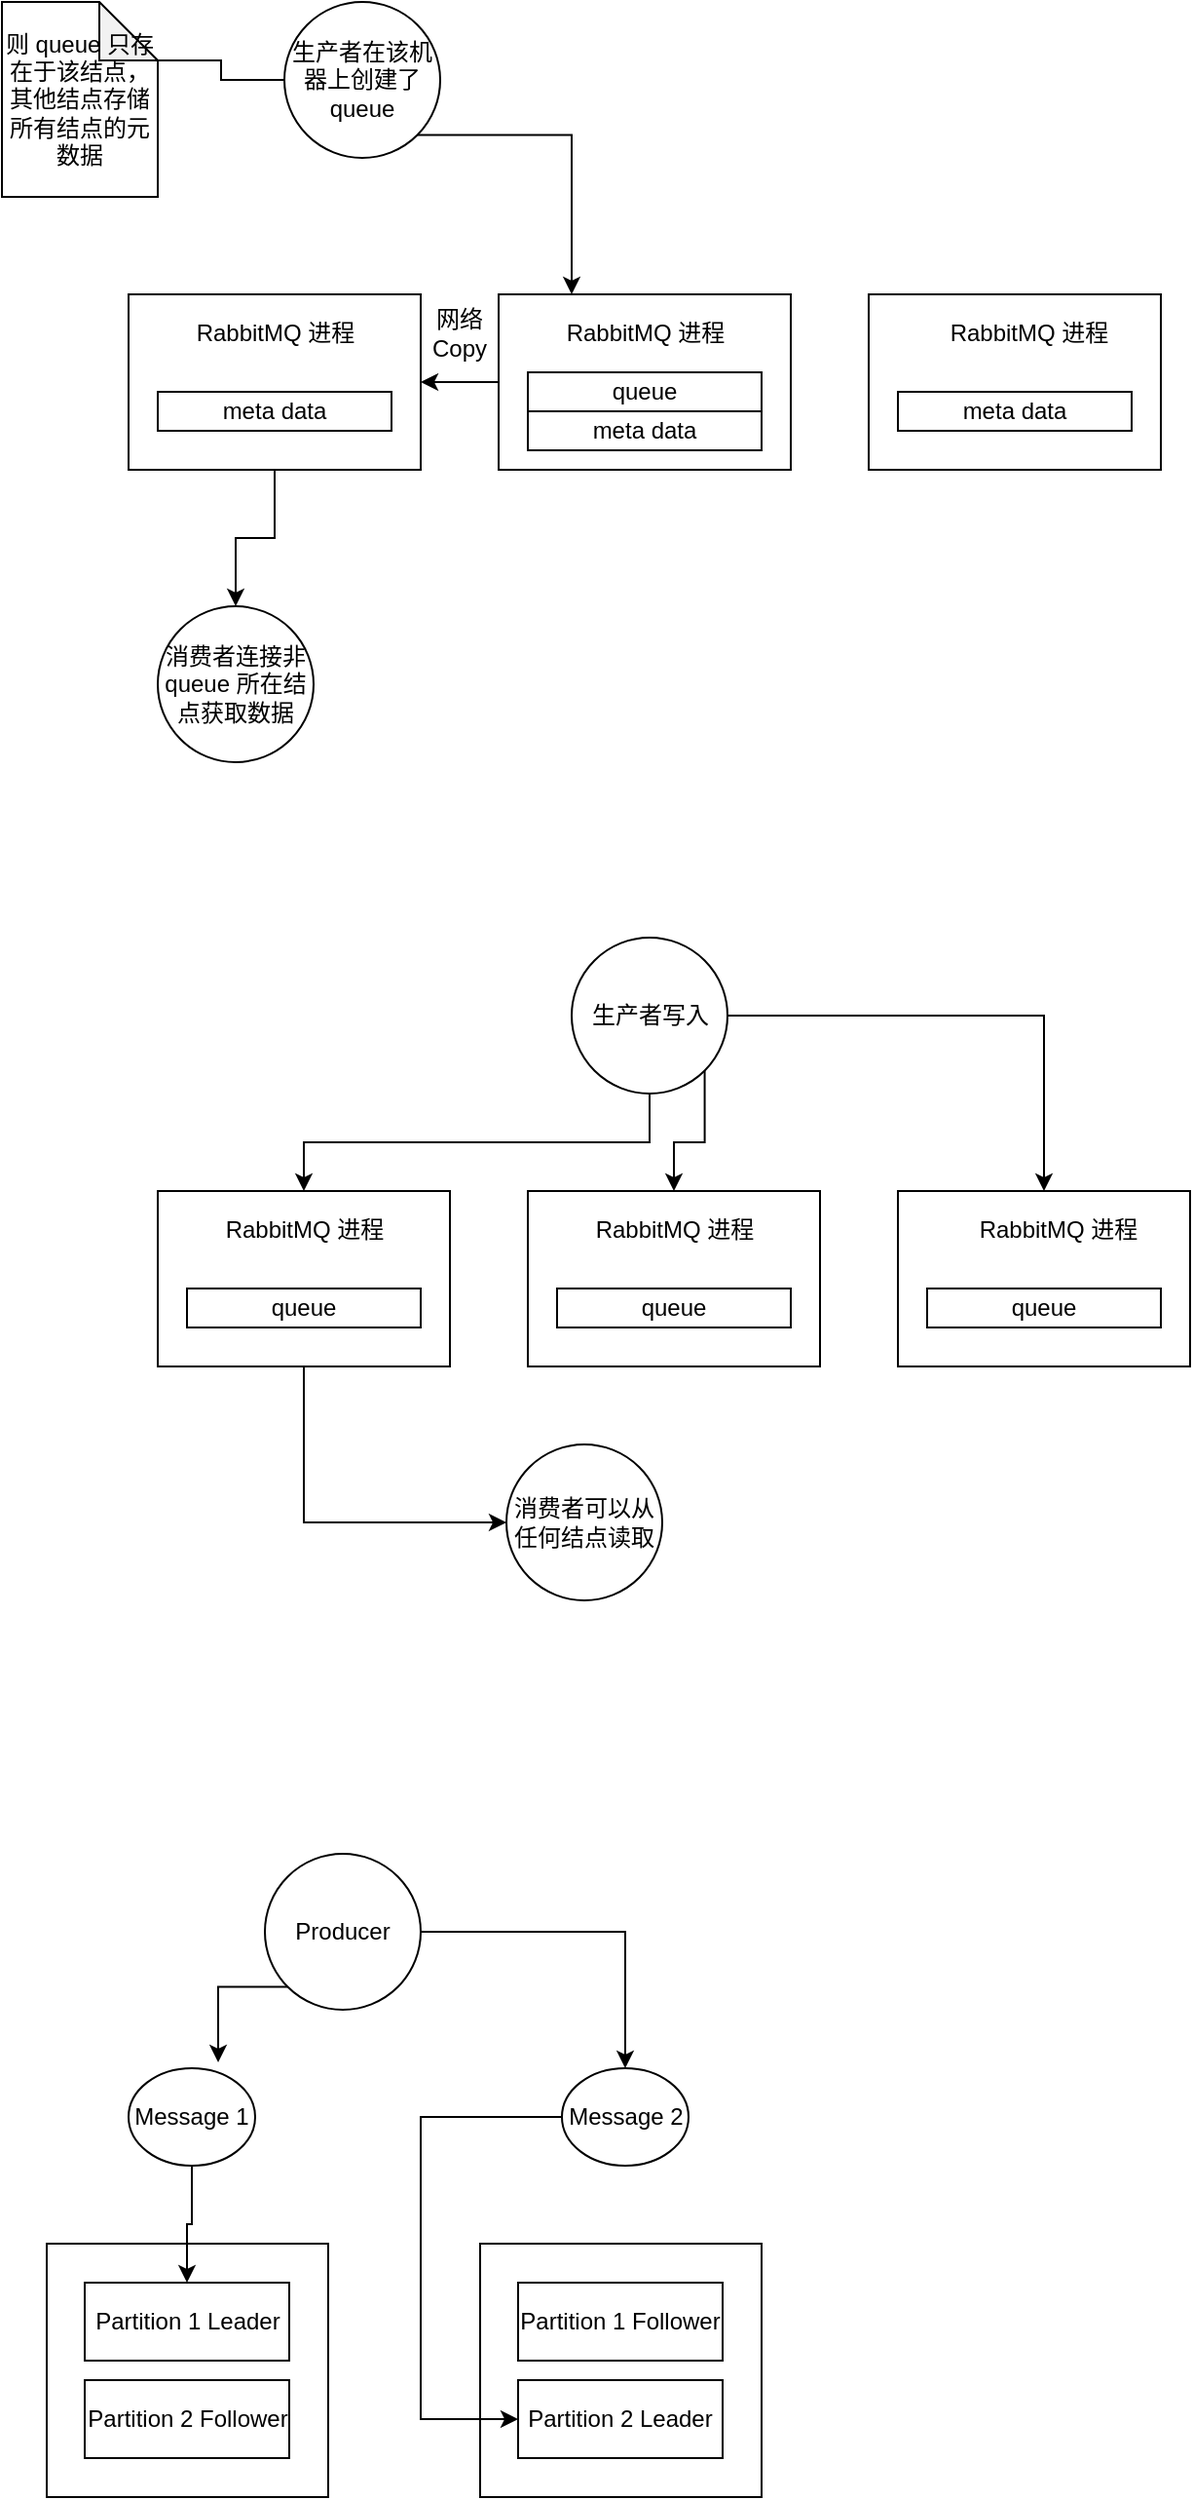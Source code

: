 <mxfile version="13.1.3">
    <diagram id="6hGFLwfOUW9BJ-s0fimq" name="Page-1">
        <mxGraphModel dx="914" dy="599" grid="0" gridSize="10" guides="1" tooltips="1" connect="1" arrows="1" fold="1" page="0" pageScale="1" pageWidth="827" pageHeight="1169" math="0" shadow="0">
            <root>
                <mxCell id="0"/>
                <mxCell id="1" parent="0"/>
                <mxCell id="21" style="edgeStyle=orthogonalEdgeStyle;rounded=0;orthogonalLoop=1;jettySize=auto;html=1;exitX=0.5;exitY=1;exitDx=0;exitDy=0;entryX=0.5;entryY=0;entryDx=0;entryDy=0;endArrow=classic;endFill=1;" edge="1" parent="1" source="5" target="20">
                    <mxGeometry relative="1" as="geometry"/>
                </mxCell>
                <mxCell id="5" value="" style="rounded=0;whiteSpace=wrap;html=1;" vertex="1" parent="1">
                    <mxGeometry x="180" y="160" width="150" height="90" as="geometry"/>
                </mxCell>
                <mxCell id="22" style="edgeStyle=orthogonalEdgeStyle;rounded=0;orthogonalLoop=1;jettySize=auto;html=1;exitX=0;exitY=0.5;exitDx=0;exitDy=0;entryX=1;entryY=0.5;entryDx=0;entryDy=0;endArrow=classic;endFill=1;" edge="1" parent="1" source="6" target="5">
                    <mxGeometry relative="1" as="geometry"/>
                </mxCell>
                <mxCell id="6" value="" style="rounded=0;whiteSpace=wrap;html=1;" vertex="1" parent="1">
                    <mxGeometry x="370" y="160" width="150" height="90" as="geometry"/>
                </mxCell>
                <mxCell id="7" value="" style="rounded=0;whiteSpace=wrap;html=1;" vertex="1" parent="1">
                    <mxGeometry x="560" y="160" width="150" height="90" as="geometry"/>
                </mxCell>
                <mxCell id="17" style="edgeStyle=orthogonalEdgeStyle;rounded=0;orthogonalLoop=1;jettySize=auto;html=1;exitX=1;exitY=1;exitDx=0;exitDy=0;entryX=0.25;entryY=0;entryDx=0;entryDy=0;" edge="1" parent="1" source="8" target="6">
                    <mxGeometry relative="1" as="geometry"/>
                </mxCell>
                <mxCell id="8" value="生产者在该机器上创建了 queue" style="ellipse;whiteSpace=wrap;html=1;aspect=fixed;" vertex="1" parent="1">
                    <mxGeometry x="260" y="10" width="80" height="80" as="geometry"/>
                </mxCell>
                <mxCell id="9" value="RabbitMQ 进程" style="text;html=1;strokeColor=none;fillColor=none;align=center;verticalAlign=middle;whiteSpace=wrap;rounded=0;" vertex="1" parent="1">
                    <mxGeometry x="212.5" y="170" width="85" height="20" as="geometry"/>
                </mxCell>
                <mxCell id="10" value="RabbitMQ 进程" style="text;html=1;strokeColor=none;fillColor=none;align=center;verticalAlign=middle;whiteSpace=wrap;rounded=0;" vertex="1" parent="1">
                    <mxGeometry x="402.5" y="170" width="85" height="20" as="geometry"/>
                </mxCell>
                <mxCell id="11" value="RabbitMQ 进程" style="text;html=1;strokeColor=none;fillColor=none;align=center;verticalAlign=middle;whiteSpace=wrap;rounded=0;" vertex="1" parent="1">
                    <mxGeometry x="600" y="170" width="85" height="20" as="geometry"/>
                </mxCell>
                <mxCell id="12" value="queue" style="rounded=0;whiteSpace=wrap;html=1;" vertex="1" parent="1">
                    <mxGeometry x="385" y="200" width="120" height="20" as="geometry"/>
                </mxCell>
                <mxCell id="14" value="meta data" style="rounded=0;whiteSpace=wrap;html=1;" vertex="1" parent="1">
                    <mxGeometry x="385" y="220" width="120" height="20" as="geometry"/>
                </mxCell>
                <mxCell id="15" value="meta data" style="rounded=0;whiteSpace=wrap;html=1;" vertex="1" parent="1">
                    <mxGeometry x="575" y="210" width="120" height="20" as="geometry"/>
                </mxCell>
                <mxCell id="16" value="meta data" style="rounded=0;whiteSpace=wrap;html=1;" vertex="1" parent="1">
                    <mxGeometry x="195" y="210" width="120" height="20" as="geometry"/>
                </mxCell>
                <mxCell id="19" style="edgeStyle=orthogonalEdgeStyle;rounded=0;orthogonalLoop=1;jettySize=auto;html=1;exitX=0;exitY=0;exitDx=80;exitDy=30;exitPerimeter=0;entryX=0;entryY=0.5;entryDx=0;entryDy=0;endArrow=none;endFill=0;" edge="1" parent="1" source="18" target="8">
                    <mxGeometry relative="1" as="geometry"/>
                </mxCell>
                <mxCell id="18" value="&lt;span&gt;则 queue 只存在于该结点，其他结点存储所有结点的元数据&lt;/span&gt;" style="shape=note;whiteSpace=wrap;html=1;backgroundOutline=1;darkOpacity=0.05;" vertex="1" parent="1">
                    <mxGeometry x="115" y="10" width="80" height="100" as="geometry"/>
                </mxCell>
                <mxCell id="20" value="消费者连接非 queue 所在结点获取数据" style="ellipse;whiteSpace=wrap;html=1;aspect=fixed;" vertex="1" parent="1">
                    <mxGeometry x="195" y="320" width="80" height="80" as="geometry"/>
                </mxCell>
                <mxCell id="23" value="网络 Copy" style="text;html=1;strokeColor=none;fillColor=none;align=center;verticalAlign=middle;whiteSpace=wrap;rounded=0;" vertex="1" parent="1">
                    <mxGeometry x="330" y="170" width="40" height="20" as="geometry"/>
                </mxCell>
                <mxCell id="46" style="edgeStyle=orthogonalEdgeStyle;rounded=0;orthogonalLoop=1;jettySize=auto;html=1;exitX=0.5;exitY=1;exitDx=0;exitDy=0;entryX=0;entryY=0.5;entryDx=0;entryDy=0;endArrow=classic;endFill=1;" edge="1" parent="1" source="24" target="45">
                    <mxGeometry relative="1" as="geometry"/>
                </mxCell>
                <mxCell id="24" value="" style="rounded=0;whiteSpace=wrap;html=1;" vertex="1" parent="1">
                    <mxGeometry x="195" y="620" width="150" height="90" as="geometry"/>
                </mxCell>
                <mxCell id="26" value="" style="rounded=0;whiteSpace=wrap;html=1;" vertex="1" parent="1">
                    <mxGeometry x="385" y="620" width="150" height="90" as="geometry"/>
                </mxCell>
                <mxCell id="27" value="" style="rounded=0;whiteSpace=wrap;html=1;" vertex="1" parent="1">
                    <mxGeometry x="575" y="620" width="150" height="90" as="geometry"/>
                </mxCell>
                <mxCell id="28" value="RabbitMQ 进程" style="text;html=1;strokeColor=none;fillColor=none;align=center;verticalAlign=middle;whiteSpace=wrap;rounded=0;" vertex="1" parent="1">
                    <mxGeometry x="227.5" y="630" width="85" height="20" as="geometry"/>
                </mxCell>
                <mxCell id="29" value="RabbitMQ 进程" style="text;html=1;strokeColor=none;fillColor=none;align=center;verticalAlign=middle;whiteSpace=wrap;rounded=0;" vertex="1" parent="1">
                    <mxGeometry x="417.5" y="630" width="85" height="20" as="geometry"/>
                </mxCell>
                <mxCell id="30" value="RabbitMQ 进程" style="text;html=1;strokeColor=none;fillColor=none;align=center;verticalAlign=middle;whiteSpace=wrap;rounded=0;" vertex="1" parent="1">
                    <mxGeometry x="615" y="630" width="85" height="20" as="geometry"/>
                </mxCell>
                <mxCell id="31" value="queue" style="rounded=0;whiteSpace=wrap;html=1;" vertex="1" parent="1">
                    <mxGeometry x="400" y="670" width="120" height="20" as="geometry"/>
                </mxCell>
                <mxCell id="36" value="queue" style="rounded=0;whiteSpace=wrap;html=1;" vertex="1" parent="1">
                    <mxGeometry x="210" y="670" width="120" height="20" as="geometry"/>
                </mxCell>
                <mxCell id="38" value="queue" style="rounded=0;whiteSpace=wrap;html=1;" vertex="1" parent="1">
                    <mxGeometry x="590" y="670" width="120" height="20" as="geometry"/>
                </mxCell>
                <mxCell id="41" style="edgeStyle=orthogonalEdgeStyle;rounded=0;orthogonalLoop=1;jettySize=auto;html=1;exitX=0.5;exitY=1;exitDx=0;exitDy=0;endArrow=classic;endFill=1;" edge="1" parent="1" source="40" target="24">
                    <mxGeometry relative="1" as="geometry"/>
                </mxCell>
                <mxCell id="43" style="edgeStyle=orthogonalEdgeStyle;rounded=0;orthogonalLoop=1;jettySize=auto;html=1;exitX=1;exitY=0.5;exitDx=0;exitDy=0;entryX=0.5;entryY=0;entryDx=0;entryDy=0;endArrow=classic;endFill=1;" edge="1" parent="1" source="40" target="27">
                    <mxGeometry relative="1" as="geometry"/>
                </mxCell>
                <mxCell id="44" style="edgeStyle=orthogonalEdgeStyle;rounded=0;orthogonalLoop=1;jettySize=auto;html=1;exitX=1;exitY=1;exitDx=0;exitDy=0;entryX=0.5;entryY=0;entryDx=0;entryDy=0;endArrow=classic;endFill=1;" edge="1" parent="1" source="40" target="26">
                    <mxGeometry relative="1" as="geometry"/>
                </mxCell>
                <mxCell id="40" value="生产者写入" style="ellipse;whiteSpace=wrap;html=1;aspect=fixed;" vertex="1" parent="1">
                    <mxGeometry x="407.5" y="490" width="80" height="80" as="geometry"/>
                </mxCell>
                <mxCell id="45" value="消费者可以从任何结点读取" style="ellipse;whiteSpace=wrap;html=1;aspect=fixed;" vertex="1" parent="1">
                    <mxGeometry x="374" y="750" width="80" height="80" as="geometry"/>
                </mxCell>
                <mxCell id="47" value="" style="rounded=0;whiteSpace=wrap;html=1;" vertex="1" parent="1">
                    <mxGeometry x="138" y="1160" width="144.5" height="130" as="geometry"/>
                </mxCell>
                <mxCell id="48" value="Partition 1 Leader" style="rounded=0;whiteSpace=wrap;html=1;" vertex="1" parent="1">
                    <mxGeometry x="157.5" y="1180" width="105" height="40" as="geometry"/>
                </mxCell>
                <mxCell id="50" value="Partition 2 Follower" style="rounded=0;whiteSpace=wrap;html=1;" vertex="1" parent="1">
                    <mxGeometry x="157.5" y="1230" width="105" height="40" as="geometry"/>
                </mxCell>
                <mxCell id="51" value="" style="rounded=0;whiteSpace=wrap;html=1;" vertex="1" parent="1">
                    <mxGeometry x="360.5" y="1160" width="144.5" height="130" as="geometry"/>
                </mxCell>
                <mxCell id="52" value="Partition 1 Follower" style="rounded=0;whiteSpace=wrap;html=1;" vertex="1" parent="1">
                    <mxGeometry x="380" y="1180" width="105" height="40" as="geometry"/>
                </mxCell>
                <mxCell id="53" value="Partition 2 Leader" style="rounded=0;whiteSpace=wrap;html=1;" vertex="1" parent="1">
                    <mxGeometry x="380" y="1230" width="105" height="40" as="geometry"/>
                </mxCell>
                <mxCell id="58" style="edgeStyle=orthogonalEdgeStyle;rounded=0;orthogonalLoop=1;jettySize=auto;html=1;exitX=0;exitY=1;exitDx=0;exitDy=0;entryX=0.708;entryY=-0.06;entryDx=0;entryDy=0;entryPerimeter=0;endArrow=classic;endFill=1;" edge="1" parent="1" source="54" target="56">
                    <mxGeometry relative="1" as="geometry"/>
                </mxCell>
                <mxCell id="61" style="edgeStyle=orthogonalEdgeStyle;rounded=0;orthogonalLoop=1;jettySize=auto;html=1;exitX=1;exitY=0.5;exitDx=0;exitDy=0;endArrow=classic;endFill=1;" edge="1" parent="1" source="54" target="60">
                    <mxGeometry relative="1" as="geometry"/>
                </mxCell>
                <mxCell id="54" value="Producer" style="ellipse;whiteSpace=wrap;html=1;aspect=fixed;" vertex="1" parent="1">
                    <mxGeometry x="250" y="960" width="80" height="80" as="geometry"/>
                </mxCell>
                <mxCell id="59" style="edgeStyle=orthogonalEdgeStyle;rounded=0;orthogonalLoop=1;jettySize=auto;html=1;exitX=0.5;exitY=1;exitDx=0;exitDy=0;entryX=0.5;entryY=0;entryDx=0;entryDy=0;endArrow=classic;endFill=1;" edge="1" parent="1" source="56" target="48">
                    <mxGeometry relative="1" as="geometry"/>
                </mxCell>
                <mxCell id="56" value="Message 1" style="ellipse;whiteSpace=wrap;html=1;" vertex="1" parent="1">
                    <mxGeometry x="180" y="1070" width="65" height="50" as="geometry"/>
                </mxCell>
                <mxCell id="62" style="edgeStyle=orthogonalEdgeStyle;rounded=0;orthogonalLoop=1;jettySize=auto;html=1;exitX=0;exitY=0.5;exitDx=0;exitDy=0;entryX=0;entryY=0.5;entryDx=0;entryDy=0;endArrow=classic;endFill=1;" edge="1" parent="1" source="60" target="53">
                    <mxGeometry relative="1" as="geometry">
                        <Array as="points">
                            <mxPoint x="330" y="1095"/>
                            <mxPoint x="330" y="1250"/>
                        </Array>
                    </mxGeometry>
                </mxCell>
                <mxCell id="60" value="Message 2" style="ellipse;whiteSpace=wrap;html=1;" vertex="1" parent="1">
                    <mxGeometry x="402.5" y="1070" width="65" height="50" as="geometry"/>
                </mxCell>
            </root>
        </mxGraphModel>
    </diagram>
</mxfile>